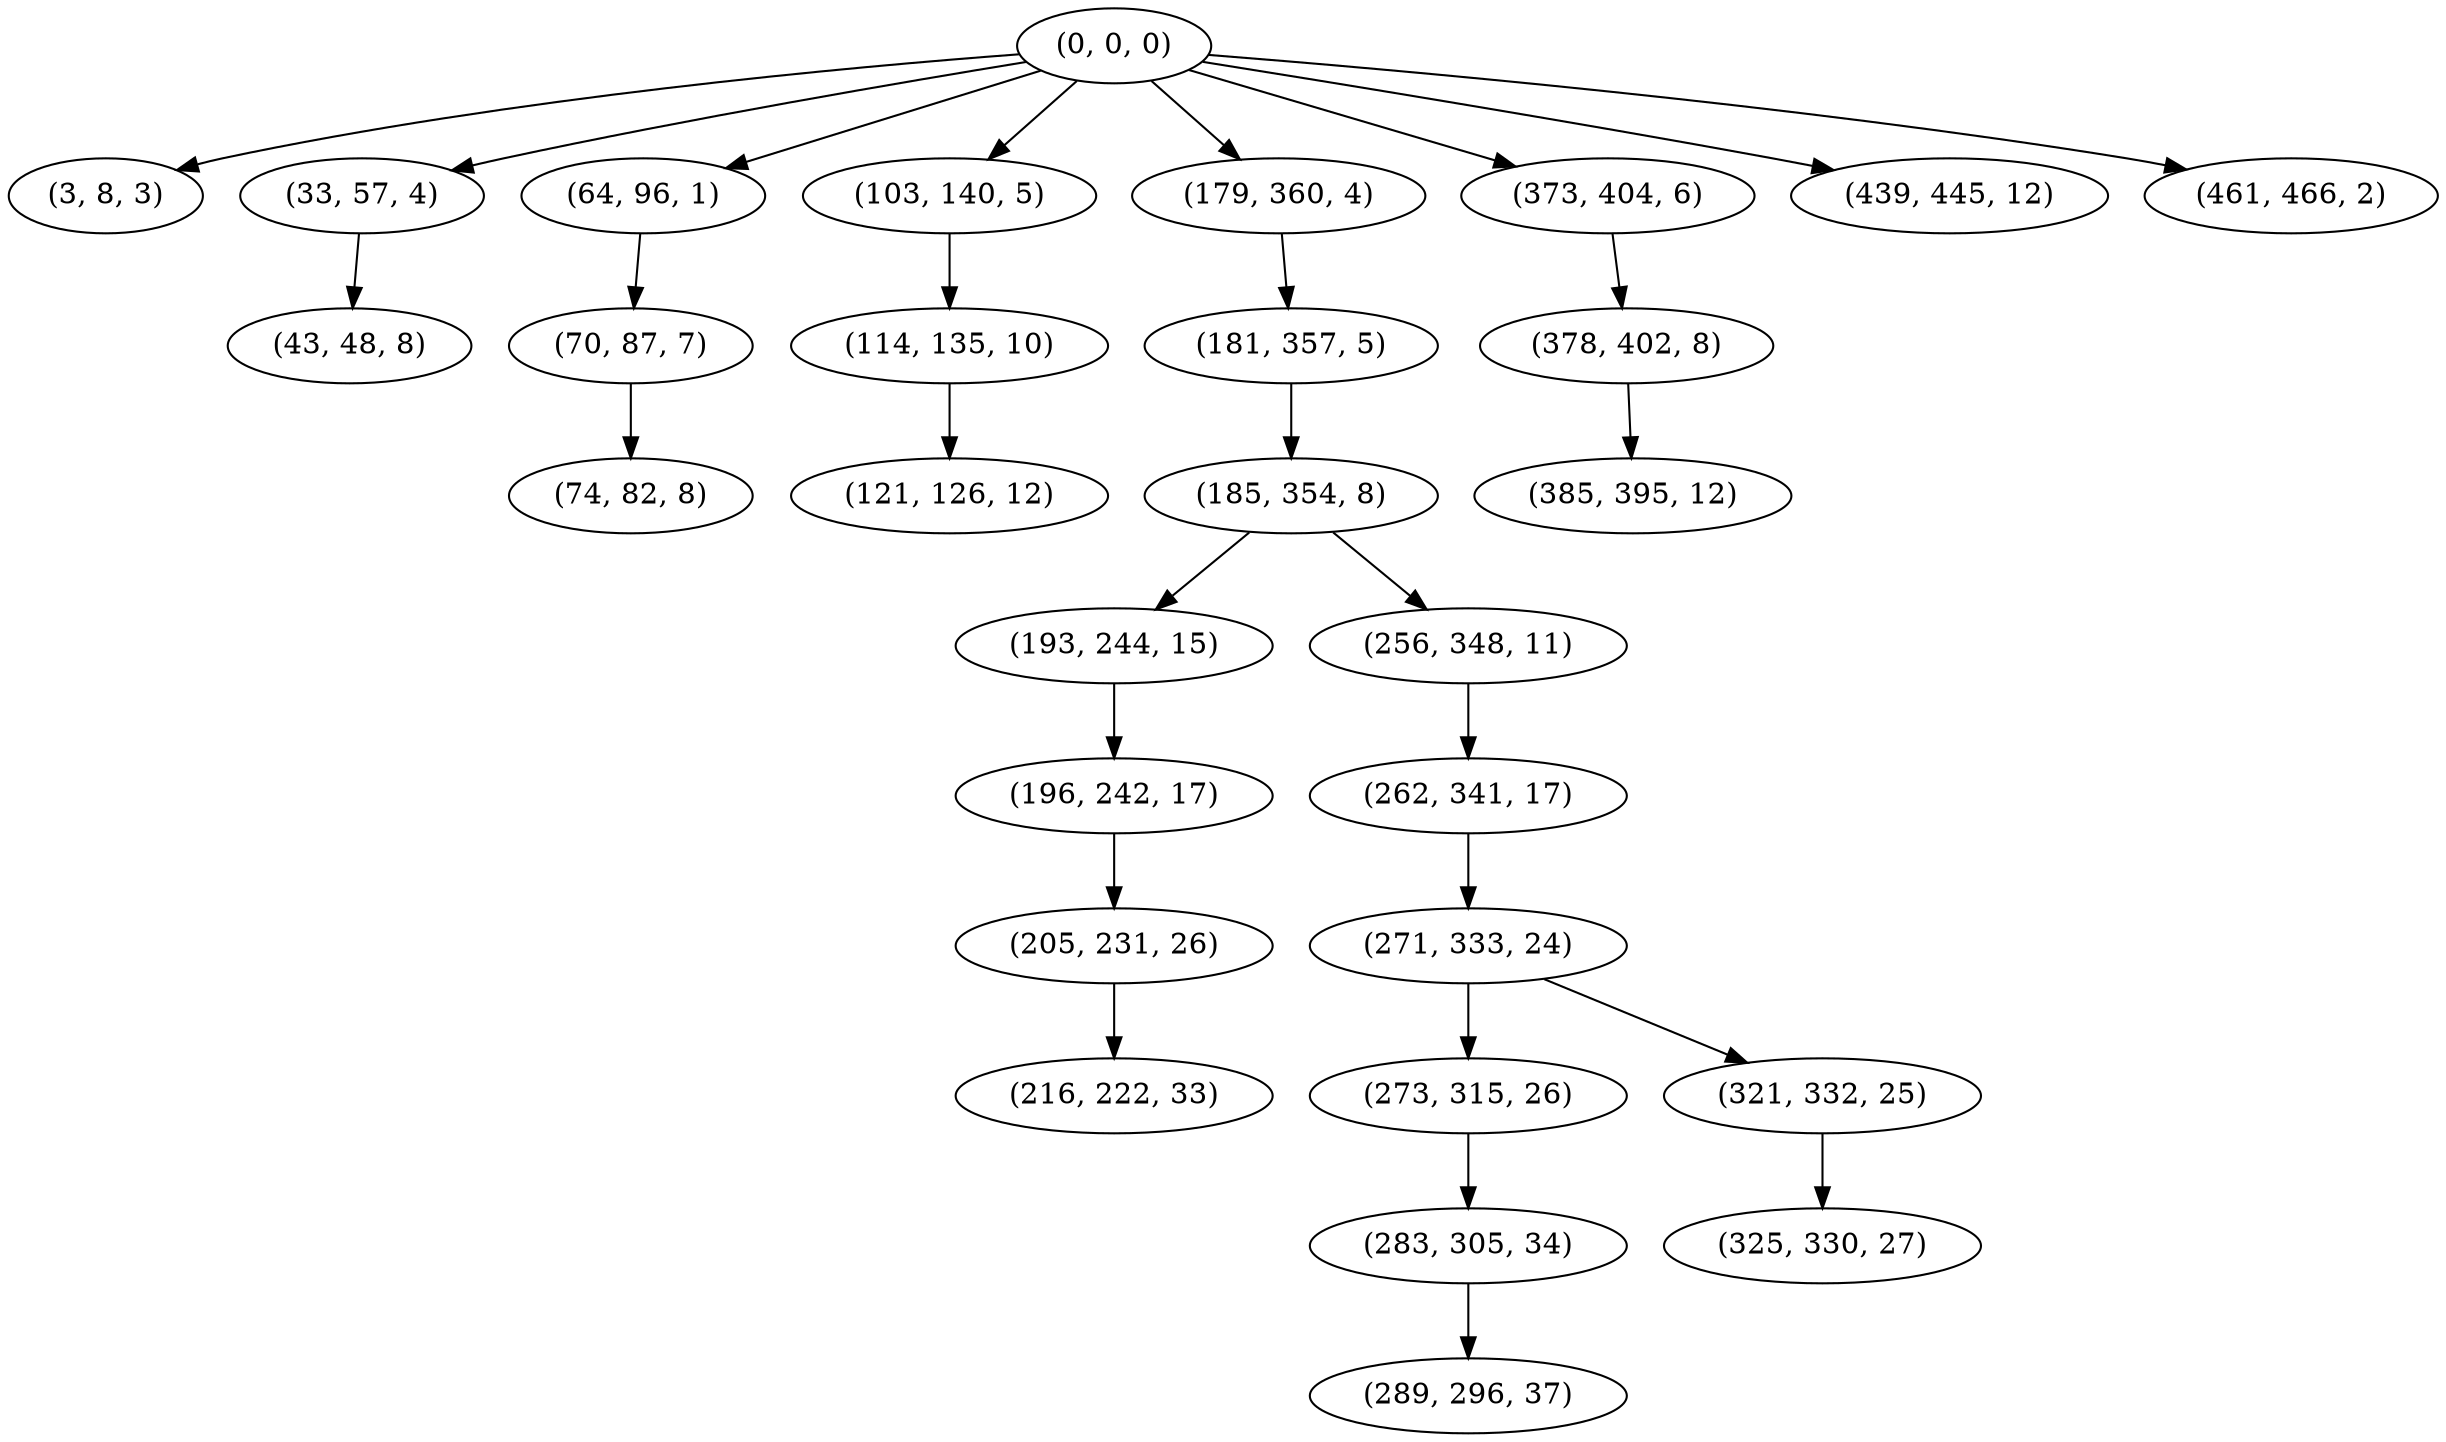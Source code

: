 digraph tree {
    "(0, 0, 0)";
    "(3, 8, 3)";
    "(33, 57, 4)";
    "(43, 48, 8)";
    "(64, 96, 1)";
    "(70, 87, 7)";
    "(74, 82, 8)";
    "(103, 140, 5)";
    "(114, 135, 10)";
    "(121, 126, 12)";
    "(179, 360, 4)";
    "(181, 357, 5)";
    "(185, 354, 8)";
    "(193, 244, 15)";
    "(196, 242, 17)";
    "(205, 231, 26)";
    "(216, 222, 33)";
    "(256, 348, 11)";
    "(262, 341, 17)";
    "(271, 333, 24)";
    "(273, 315, 26)";
    "(283, 305, 34)";
    "(289, 296, 37)";
    "(321, 332, 25)";
    "(325, 330, 27)";
    "(373, 404, 6)";
    "(378, 402, 8)";
    "(385, 395, 12)";
    "(439, 445, 12)";
    "(461, 466, 2)";
    "(0, 0, 0)" -> "(3, 8, 3)";
    "(0, 0, 0)" -> "(33, 57, 4)";
    "(0, 0, 0)" -> "(64, 96, 1)";
    "(0, 0, 0)" -> "(103, 140, 5)";
    "(0, 0, 0)" -> "(179, 360, 4)";
    "(0, 0, 0)" -> "(373, 404, 6)";
    "(0, 0, 0)" -> "(439, 445, 12)";
    "(0, 0, 0)" -> "(461, 466, 2)";
    "(33, 57, 4)" -> "(43, 48, 8)";
    "(64, 96, 1)" -> "(70, 87, 7)";
    "(70, 87, 7)" -> "(74, 82, 8)";
    "(103, 140, 5)" -> "(114, 135, 10)";
    "(114, 135, 10)" -> "(121, 126, 12)";
    "(179, 360, 4)" -> "(181, 357, 5)";
    "(181, 357, 5)" -> "(185, 354, 8)";
    "(185, 354, 8)" -> "(193, 244, 15)";
    "(185, 354, 8)" -> "(256, 348, 11)";
    "(193, 244, 15)" -> "(196, 242, 17)";
    "(196, 242, 17)" -> "(205, 231, 26)";
    "(205, 231, 26)" -> "(216, 222, 33)";
    "(256, 348, 11)" -> "(262, 341, 17)";
    "(262, 341, 17)" -> "(271, 333, 24)";
    "(271, 333, 24)" -> "(273, 315, 26)";
    "(271, 333, 24)" -> "(321, 332, 25)";
    "(273, 315, 26)" -> "(283, 305, 34)";
    "(283, 305, 34)" -> "(289, 296, 37)";
    "(321, 332, 25)" -> "(325, 330, 27)";
    "(373, 404, 6)" -> "(378, 402, 8)";
    "(378, 402, 8)" -> "(385, 395, 12)";
}
